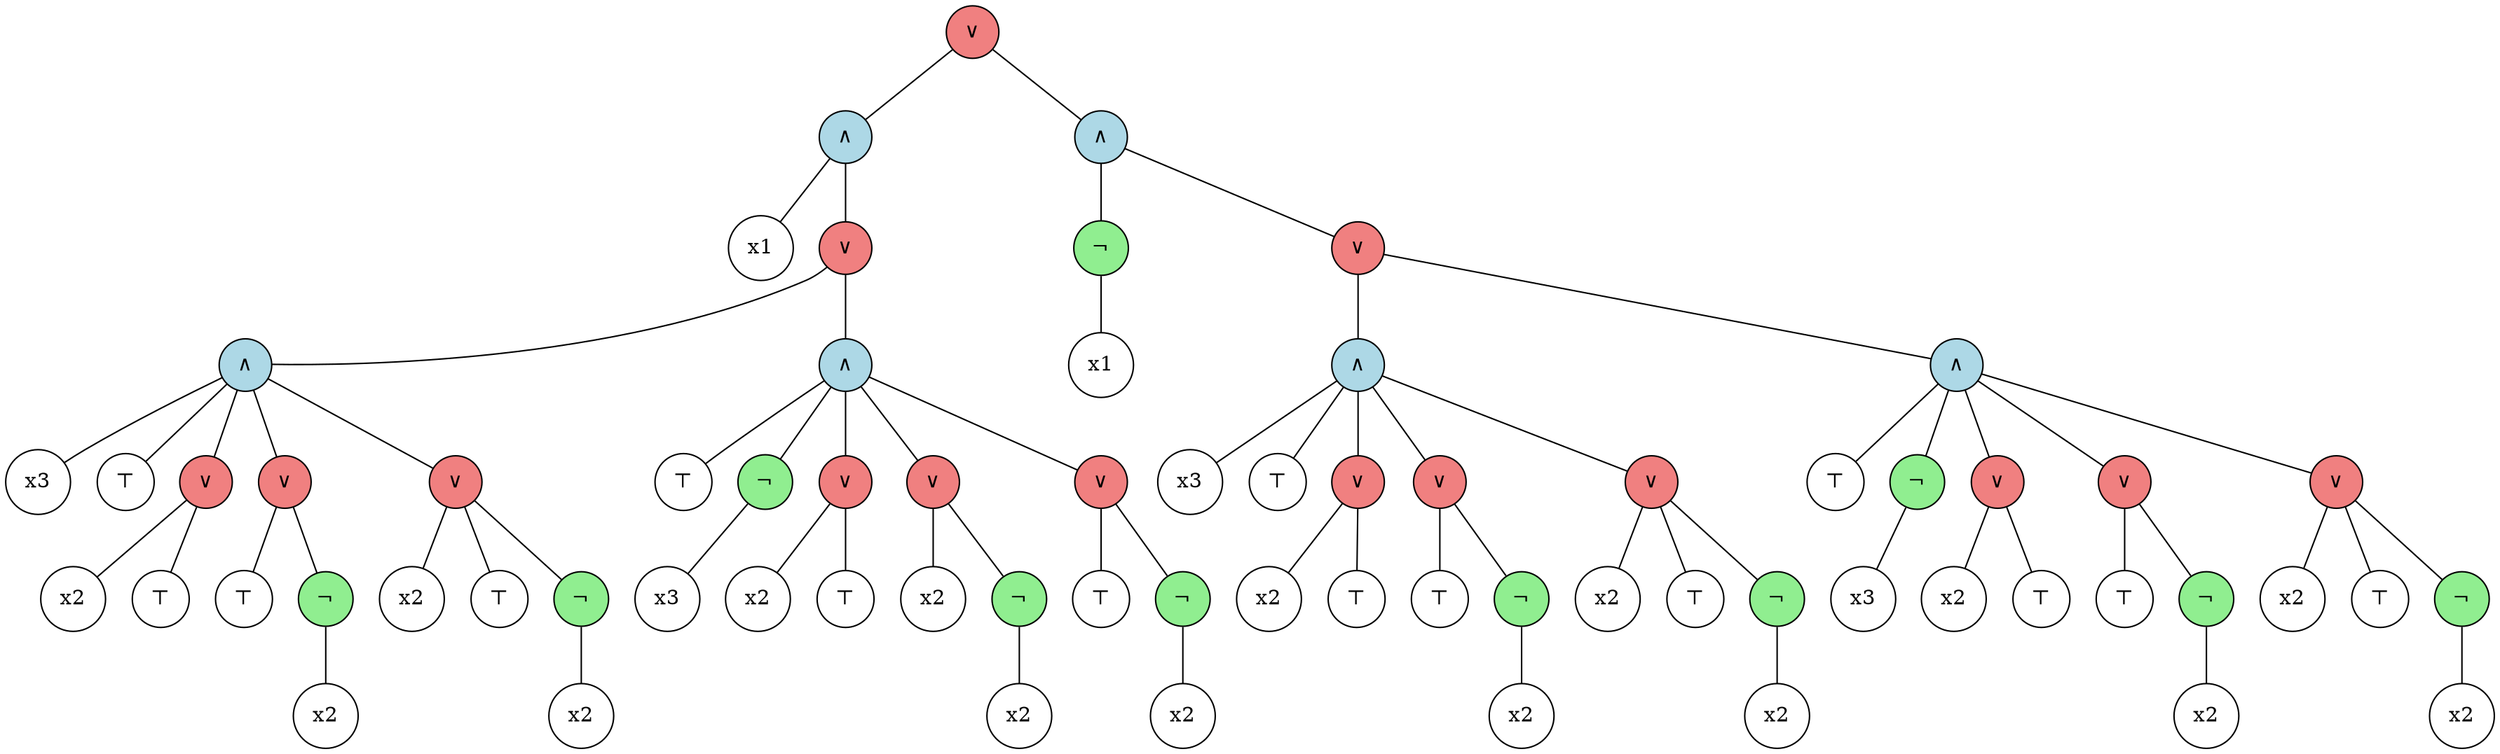 graph {
	node [shape=circle]
	1 [label="∨" fillcolor=lightcoral style=filled]
	2 [label="∧" fillcolor=lightblue style=filled]
	1 -- 2
	3 [label=x1]
	2 -- 3
	4 [label="∨" fillcolor=lightcoral style=filled]
	2 -- 4
	5 [label="∧" fillcolor=lightblue style=filled]
	4 -- 5
	6 [label=x3]
	5 -- 6
	7 [label="⊤"]
	5 -- 7
	8 [label="∨" fillcolor=lightcoral style=filled]
	5 -- 8
	9 [label=x2]
	8 -- 9
	10 [label="⊤"]
	8 -- 10
	11 [label="∨" fillcolor=lightcoral style=filled]
	5 -- 11
	12 [label="⊤"]
	11 -- 12
	13 [label="¬" fillcolor=lightgreen style=filled]
	11 -- 13
	14 [label=x2]
	13 -- 14
	15 [label="∨" fillcolor=lightcoral style=filled]
	5 -- 15
	16 [label=x2]
	15 -- 16
	17 [label="⊤"]
	15 -- 17
	18 [label="¬" fillcolor=lightgreen style=filled]
	15 -- 18
	19 [label=x2]
	18 -- 19
	20 [label="∧" fillcolor=lightblue style=filled]
	4 -- 20
	21 [label="⊤"]
	20 -- 21
	22 [label="¬" fillcolor=lightgreen style=filled]
	20 -- 22
	23 [label=x3]
	22 -- 23
	24 [label="∨" fillcolor=lightcoral style=filled]
	20 -- 24
	25 [label=x2]
	24 -- 25
	26 [label="⊤"]
	24 -- 26
	27 [label="∨" fillcolor=lightcoral style=filled]
	20 -- 27
	28 [label=x2]
	27 -- 28
	29 [label="¬" fillcolor=lightgreen style=filled]
	27 -- 29
	30 [label=x2]
	29 -- 30
	31 [label="∨" fillcolor=lightcoral style=filled]
	20 -- 31
	32 [label="⊤"]
	31 -- 32
	33 [label="¬" fillcolor=lightgreen style=filled]
	31 -- 33
	34 [label=x2]
	33 -- 34
	35 [label="∧" fillcolor=lightblue style=filled]
	1 -- 35
	36 [label="¬" fillcolor=lightgreen style=filled]
	35 -- 36
	37 [label=x1]
	36 -- 37
	38 [label="∨" fillcolor=lightcoral style=filled]
	35 -- 38
	39 [label="∧" fillcolor=lightblue style=filled]
	38 -- 39
	40 [label=x3]
	39 -- 40
	41 [label="⊤"]
	39 -- 41
	42 [label="∨" fillcolor=lightcoral style=filled]
	39 -- 42
	43 [label=x2]
	42 -- 43
	44 [label="⊤"]
	42 -- 44
	45 [label="∨" fillcolor=lightcoral style=filled]
	39 -- 45
	46 [label="⊤"]
	45 -- 46
	47 [label="¬" fillcolor=lightgreen style=filled]
	45 -- 47
	48 [label=x2]
	47 -- 48
	49 [label="∨" fillcolor=lightcoral style=filled]
	39 -- 49
	50 [label=x2]
	49 -- 50
	51 [label="⊤"]
	49 -- 51
	52 [label="¬" fillcolor=lightgreen style=filled]
	49 -- 52
	53 [label=x2]
	52 -- 53
	54 [label="∧" fillcolor=lightblue style=filled]
	38 -- 54
	55 [label="⊤"]
	54 -- 55
	56 [label="¬" fillcolor=lightgreen style=filled]
	54 -- 56
	57 [label=x3]
	56 -- 57
	58 [label="∨" fillcolor=lightcoral style=filled]
	54 -- 58
	59 [label=x2]
	58 -- 59
	60 [label="⊤"]
	58 -- 60
	61 [label="∨" fillcolor=lightcoral style=filled]
	54 -- 61
	62 [label="⊤"]
	61 -- 62
	63 [label="¬" fillcolor=lightgreen style=filled]
	61 -- 63
	64 [label=x2]
	63 -- 64
	65 [label="∨" fillcolor=lightcoral style=filled]
	54 -- 65
	66 [label=x2]
	65 -- 66
	67 [label="⊤"]
	65 -- 67
	68 [label="¬" fillcolor=lightgreen style=filled]
	65 -- 68
	69 [label=x2]
	68 -- 69
}
